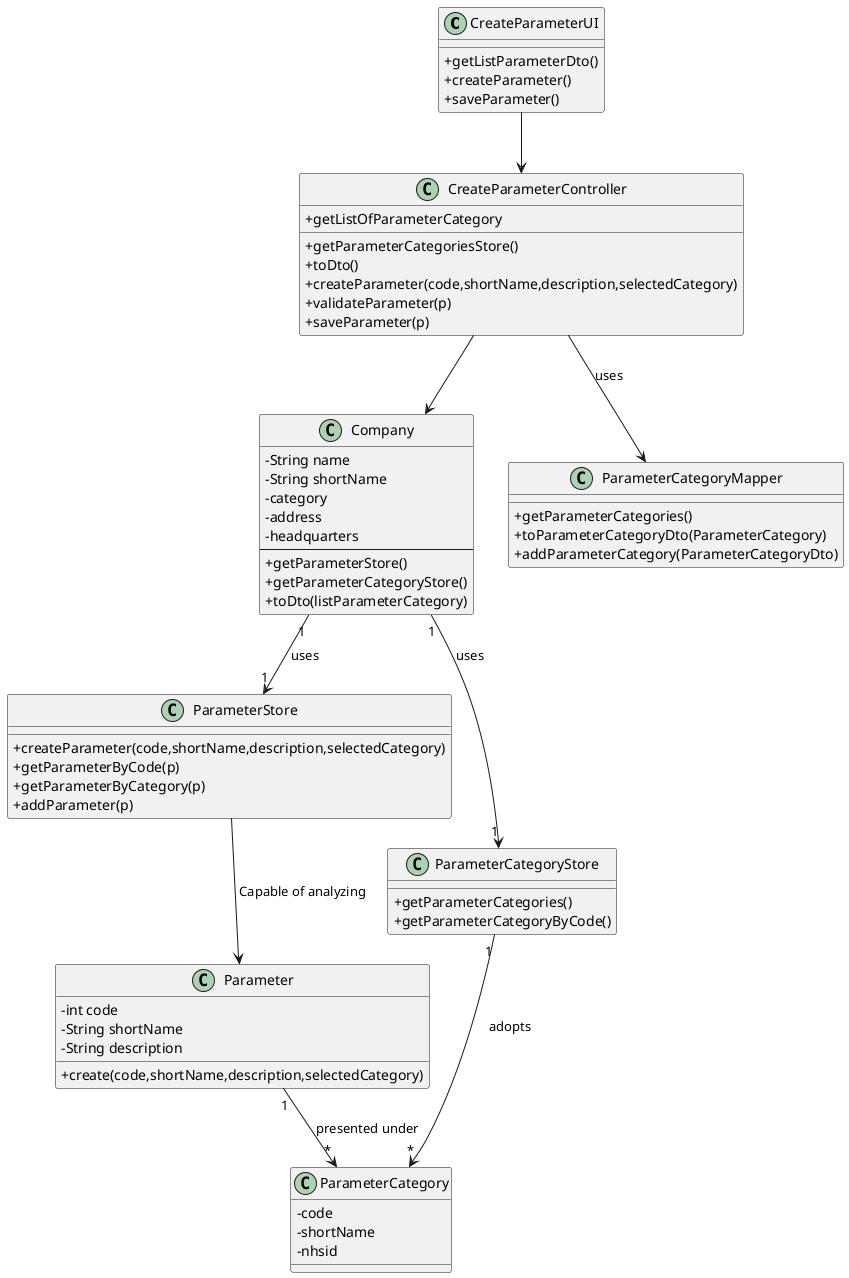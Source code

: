 @startuml
skinparam classAttributeIconSize 0

class CreateParameterUI{
+getListParameterDto()
+createParameter()
+saveParameter()
}

class CreateParameterController{
+getParameterCategoriesStore()
+getListOfParameterCategory
+toDto()
+createParameter(code,shortName,description,selectedCategory)
+validateParameter(p)
+saveParameter(p)
}

class Company{
-String name
-String shortName
-category
-address
-headquarters
--
+getParameterStore()
+getParameterCategoryStore()
+toDto(listParameterCategory)
}

class ParameterStore {
+createParameter(code,shortName,description,selectedCategory)
+getParameterByCode(p)
+getParameterByCategory(p)
+addParameter(p)
}

class ParameterCategoryStore {
+getParameterCategories()
+getParameterCategoryByCode()
}

class Parameter{
- int code
- String shortName
- String description
+ create(code,shortName,description,selectedCategory)
}

class ParameterCategory{
- code
- shortName
- nhsid
}

class ParameterCategoryMapper{
+getParameterCategories()
+toParameterCategoryDto(ParameterCategory)
+addParameterCategory(ParameterCategoryDto)

}


CreateParameterUI --> CreateParameterController
CreateParameterController --> Company
CreateParameterController --> ParameterCategoryMapper : uses
Company "1" --> "1" ParameterStore : uses
Company "1" --> "1" ParameterCategoryStore : uses
ParameterStore --> Parameter : Capable of analyzing
ParameterCategoryStore "1" --> "*" ParameterCategory : adopts
Parameter "1" --> "*" ParameterCategory : presented under

@enduml